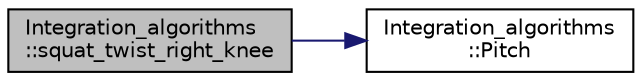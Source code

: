 digraph "Integration_algorithms::squat_twist_right_knee"
{
 // INTERACTIVE_SVG=YES
 // LATEX_PDF_SIZE
  edge [fontname="Helvetica",fontsize="10",labelfontname="Helvetica",labelfontsize="10"];
  node [fontname="Helvetica",fontsize="10",shape=record];
  rankdir="LR";
  Node35 [label="Integration_algorithms\l::squat_twist_right_knee",height=0.2,width=0.4,color="black", fillcolor="grey75", style="filled", fontcolor="black",tooltip="Algorithm checking for twisting of the right knee."];
  Node35 -> Node36 [color="midnightblue",fontsize="10",style="solid",fontname="Helvetica"];
  Node36 [label="Integration_algorithms\l::Pitch",height=0.2,width=0.4,color="black", fillcolor="white", style="filled",URL="$class_integration__algorithms.html#aa501e38449c081dd1ece866f5e9a4150",tooltip="Calculation of the roll (x-axis sensor rotation)"];
}
